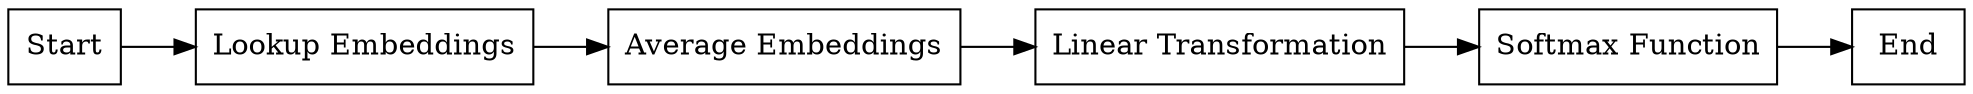 digraph forward {
    rankdir=LR;
    node [shape=record];
    
    start [label="Start"];
    lookup [label="Lookup Embeddings"];
    average [label="Average Embeddings"];
    linear_transform [label="Linear Transformation"];
    softmax [label="Softmax Function"];
    end [label="End"];

    start -> lookup;
    lookup -> average;
    average -> linear_transform;
    linear_transform -> softmax;
    softmax -> end;
}
